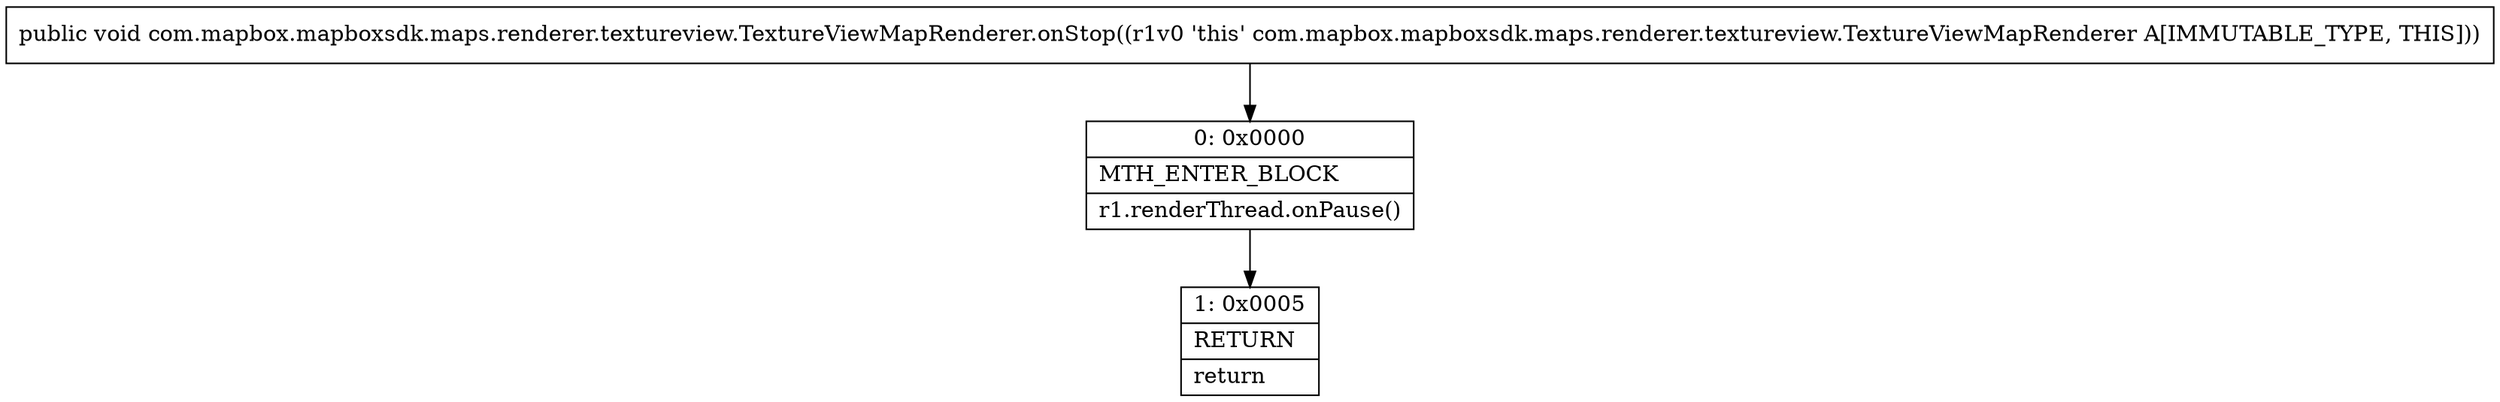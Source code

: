 digraph "CFG forcom.mapbox.mapboxsdk.maps.renderer.textureview.TextureViewMapRenderer.onStop()V" {
Node_0 [shape=record,label="{0\:\ 0x0000|MTH_ENTER_BLOCK\l|r1.renderThread.onPause()\l}"];
Node_1 [shape=record,label="{1\:\ 0x0005|RETURN\l|return\l}"];
MethodNode[shape=record,label="{public void com.mapbox.mapboxsdk.maps.renderer.textureview.TextureViewMapRenderer.onStop((r1v0 'this' com.mapbox.mapboxsdk.maps.renderer.textureview.TextureViewMapRenderer A[IMMUTABLE_TYPE, THIS])) }"];
MethodNode -> Node_0;
Node_0 -> Node_1;
}


